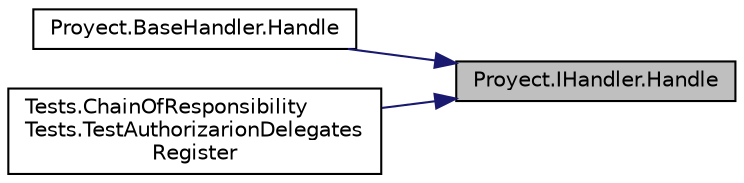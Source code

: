 digraph "Proyect.IHandler.Handle"
{
 // INTERACTIVE_SVG=YES
 // LATEX_PDF_SIZE
  edge [fontname="Helvetica",fontsize="10",labelfontname="Helvetica",labelfontsize="10"];
  node [fontname="Helvetica",fontsize="10",shape=record];
  rankdir="RL";
  Node1 [label="Proyect.IHandler.Handle",height=0.2,width=0.4,color="black", fillcolor="grey75", style="filled", fontcolor="black",tooltip="Procesa el mensaje o la pasa al siguiente \"handler\" si existe."];
  Node1 -> Node2 [dir="back",color="midnightblue",fontsize="10",style="solid",fontname="Helvetica"];
  Node2 [label="Proyect.BaseHandler.Handle",height=0.2,width=0.4,color="black", fillcolor="white", style="filled",URL="$classProyect_1_1BaseHandler.html#accab90b380027600bece8c5ea2222a3b",tooltip="Procesa el mensaje o la pasa al siguiente \"handler\" si existe."];
  Node1 -> Node3 [dir="back",color="midnightblue",fontsize="10",style="solid",fontname="Helvetica"];
  Node3 [label="Tests.ChainOfResponsibility\lTests.TestAuthorizarionDelegates\lRegister",height=0.2,width=0.4,color="black", fillcolor="white", style="filled",URL="$classTests_1_1ChainOfResponsibilityTests.html#ab41a8dd8829db38951d6df9ad2ad20a5",tooltip="Se testea que el handler de autorización delegue la responsabilidad de registrarse al handler de regi..."];
}
